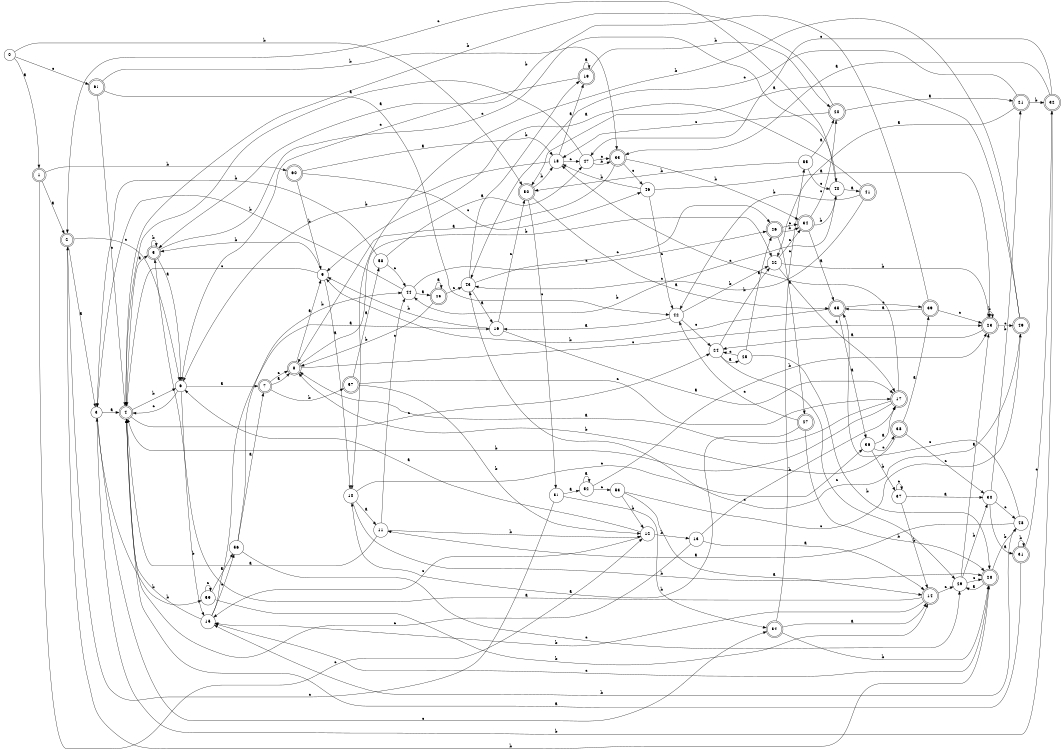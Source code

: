 digraph n50_9 {
__start0 [label="" shape="none"];

rankdir=LR;
size="8,5";

s0 [style="filled", color="black", fillcolor="white" shape="circle", label="0"];
s1 [style="rounded,filled", color="black", fillcolor="white" shape="doublecircle", label="1"];
s2 [style="rounded,filled", color="black", fillcolor="white" shape="doublecircle", label="2"];
s3 [style="filled", color="black", fillcolor="white" shape="circle", label="3"];
s4 [style="rounded,filled", color="black", fillcolor="white" shape="doublecircle", label="4"];
s5 [style="rounded,filled", color="black", fillcolor="white" shape="doublecircle", label="5"];
s6 [style="filled", color="black", fillcolor="white" shape="circle", label="6"];
s7 [style="rounded,filled", color="black", fillcolor="white" shape="doublecircle", label="7"];
s8 [style="rounded,filled", color="black", fillcolor="white" shape="doublecircle", label="8"];
s9 [style="filled", color="black", fillcolor="white" shape="circle", label="9"];
s10 [style="filled", color="black", fillcolor="white" shape="circle", label="10"];
s11 [style="filled", color="black", fillcolor="white" shape="circle", label="11"];
s12 [style="filled", color="black", fillcolor="white" shape="circle", label="12"];
s13 [style="filled", color="black", fillcolor="white" shape="circle", label="13"];
s14 [style="rounded,filled", color="black", fillcolor="white" shape="doublecircle", label="14"];
s15 [style="filled", color="black", fillcolor="white" shape="circle", label="15"];
s16 [style="filled", color="black", fillcolor="white" shape="circle", label="16"];
s17 [style="rounded,filled", color="black", fillcolor="white" shape="doublecircle", label="17"];
s18 [style="filled", color="black", fillcolor="white" shape="circle", label="18"];
s19 [style="rounded,filled", color="black", fillcolor="white" shape="doublecircle", label="19"];
s20 [style="rounded,filled", color="black", fillcolor="white" shape="doublecircle", label="20"];
s21 [style="rounded,filled", color="black", fillcolor="white" shape="doublecircle", label="21"];
s22 [style="filled", color="black", fillcolor="white" shape="circle", label="22"];
s23 [style="rounded,filled", color="black", fillcolor="white" shape="doublecircle", label="23"];
s24 [style="filled", color="black", fillcolor="white" shape="circle", label="24"];
s25 [style="filled", color="black", fillcolor="white" shape="circle", label="25"];
s26 [style="rounded,filled", color="black", fillcolor="white" shape="doublecircle", label="26"];
s27 [style="rounded,filled", color="black", fillcolor="white" shape="doublecircle", label="27"];
s28 [style="rounded,filled", color="black", fillcolor="white" shape="doublecircle", label="28"];
s29 [style="filled", color="black", fillcolor="white" shape="circle", label="29"];
s30 [style="filled", color="black", fillcolor="white" shape="circle", label="30"];
s31 [style="rounded,filled", color="black", fillcolor="white" shape="doublecircle", label="31"];
s32 [style="rounded,filled", color="black", fillcolor="white" shape="doublecircle", label="32"];
s33 [style="rounded,filled", color="black", fillcolor="white" shape="doublecircle", label="33"];
s34 [style="rounded,filled", color="black", fillcolor="white" shape="doublecircle", label="34"];
s35 [style="rounded,filled", color="black", fillcolor="white" shape="doublecircle", label="35"];
s36 [style="filled", color="black", fillcolor="white" shape="circle", label="36"];
s37 [style="filled", color="black", fillcolor="white" shape="circle", label="37"];
s38 [style="rounded,filled", color="black", fillcolor="white" shape="doublecircle", label="38"];
s39 [style="rounded,filled", color="black", fillcolor="white" shape="doublecircle", label="39"];
s40 [style="filled", color="black", fillcolor="white" shape="circle", label="40"];
s41 [style="rounded,filled", color="black", fillcolor="white" shape="doublecircle", label="41"];
s42 [style="filled", color="black", fillcolor="white" shape="circle", label="42"];
s43 [style="filled", color="black", fillcolor="white" shape="circle", label="43"];
s44 [style="filled", color="black", fillcolor="white" shape="circle", label="44"];
s45 [style="rounded,filled", color="black", fillcolor="white" shape="doublecircle", label="45"];
s46 [style="filled", color="black", fillcolor="white" shape="circle", label="46"];
s47 [style="filled", color="black", fillcolor="white" shape="circle", label="47"];
s48 [style="filled", color="black", fillcolor="white" shape="circle", label="48"];
s49 [style="rounded,filled", color="black", fillcolor="white" shape="doublecircle", label="49"];
s50 [style="rounded,filled", color="black", fillcolor="white" shape="doublecircle", label="50"];
s51 [style="filled", color="black", fillcolor="white" shape="circle", label="51"];
s52 [style="filled", color="black", fillcolor="white" shape="circle", label="52"];
s53 [style="filled", color="black", fillcolor="white" shape="circle", label="53"];
s54 [style="rounded,filled", color="black", fillcolor="white" shape="doublecircle", label="54"];
s55 [style="filled", color="black", fillcolor="white" shape="circle", label="55"];
s56 [style="filled", color="black", fillcolor="white" shape="circle", label="56"];
s57 [style="rounded,filled", color="black", fillcolor="white" shape="doublecircle", label="57"];
s58 [style="filled", color="black", fillcolor="white" shape="circle", label="58"];
s59 [style="filled", color="black", fillcolor="white" shape="circle", label="59"];
s60 [style="rounded,filled", color="black", fillcolor="white" shape="doublecircle", label="60"];
s61 [style="rounded,filled", color="black", fillcolor="white" shape="doublecircle", label="61"];
s0 -> s1 [label="a"];
s0 -> s50 [label="b"];
s0 -> s61 [label="c"];
s1 -> s2 [label="a"];
s1 -> s60 [label="b"];
s1 -> s12 [label="c"];
s2 -> s3 [label="a"];
s2 -> s28 [label="b"];
s2 -> s6 [label="c"];
s3 -> s4 [label="a"];
s3 -> s59 [label="b"];
s3 -> s54 [label="c"];
s4 -> s5 [label="a"];
s4 -> s6 [label="b"];
s4 -> s24 [label="c"];
s5 -> s6 [label="a"];
s5 -> s5 [label="b"];
s5 -> s40 [label="c"];
s6 -> s7 [label="a"];
s6 -> s15 [label="b"];
s6 -> s4 [label="c"];
s7 -> s8 [label="a"];
s7 -> s57 [label="b"];
s7 -> s8 [label="c"];
s8 -> s9 [label="a"];
s8 -> s22 [label="b"];
s8 -> s23 [label="c"];
s9 -> s10 [label="a"];
s9 -> s5 [label="b"];
s9 -> s4 [label="c"];
s10 -> s11 [label="a"];
s10 -> s28 [label="b"];
s10 -> s36 [label="c"];
s11 -> s4 [label="a"];
s11 -> s12 [label="b"];
s11 -> s44 [label="c"];
s12 -> s6 [label="a"];
s12 -> s13 [label="b"];
s12 -> s15 [label="c"];
s13 -> s14 [label="a"];
s13 -> s17 [label="b"];
s13 -> s4 [label="c"];
s14 -> s5 [label="a"];
s14 -> s15 [label="b"];
s14 -> s29 [label="c"];
s15 -> s16 [label="a"];
s15 -> s4 [label="b"];
s15 -> s56 [label="c"];
s16 -> s17 [label="a"];
s16 -> s9 [label="b"];
s16 -> s50 [label="c"];
s17 -> s8 [label="a"];
s17 -> s4 [label="b"];
s17 -> s18 [label="c"];
s18 -> s19 [label="a"];
s18 -> s6 [label="b"];
s18 -> s47 [label="c"];
s19 -> s19 [label="a"];
s19 -> s20 [label="b"];
s19 -> s6 [label="c"];
s20 -> s21 [label="a"];
s20 -> s4 [label="b"];
s20 -> s18 [label="c"];
s21 -> s22 [label="a"];
s21 -> s32 [label="b"];
s21 -> s43 [label="c"];
s22 -> s17 [label="a"];
s22 -> s23 [label="b"];
s22 -> s34 [label="c"];
s23 -> s24 [label="a"];
s23 -> s23 [label="b"];
s23 -> s49 [label="c"];
s24 -> s25 [label="a"];
s24 -> s22 [label="b"];
s24 -> s29 [label="c"];
s25 -> s26 [label="a"];
s25 -> s28 [label="b"];
s25 -> s24 [label="c"];
s26 -> s27 [label="a"];
s26 -> s34 [label="b"];
s26 -> s34 [label="c"];
s27 -> s10 [label="a"];
s27 -> s28 [label="b"];
s27 -> s42 [label="c"];
s28 -> s29 [label="a"];
s28 -> s48 [label="b"];
s28 -> s15 [label="c"];
s29 -> s23 [label="a"];
s29 -> s30 [label="b"];
s29 -> s28 [label="c"];
s30 -> s31 [label="a"];
s30 -> s21 [label="b"];
s30 -> s48 [label="c"];
s31 -> s4 [label="a"];
s31 -> s31 [label="b"];
s31 -> s32 [label="c"];
s32 -> s33 [label="a"];
s32 -> s3 [label="b"];
s32 -> s47 [label="c"];
s33 -> s8 [label="a"];
s33 -> s34 [label="b"];
s33 -> s46 [label="c"];
s34 -> s35 [label="a"];
s34 -> s40 [label="b"];
s34 -> s20 [label="c"];
s35 -> s36 [label="a"];
s35 -> s9 [label="b"];
s35 -> s39 [label="c"];
s36 -> s17 [label="a"];
s36 -> s37 [label="b"];
s36 -> s38 [label="c"];
s37 -> s30 [label="a"];
s37 -> s14 [label="b"];
s37 -> s37 [label="c"];
s38 -> s39 [label="a"];
s38 -> s8 [label="b"];
s38 -> s30 [label="c"];
s39 -> s35 [label="a"];
s39 -> s5 [label="b"];
s39 -> s23 [label="c"];
s40 -> s41 [label="a"];
s40 -> s44 [label="b"];
s40 -> s2 [label="c"];
s41 -> s9 [label="a"];
s41 -> s42 [label="b"];
s41 -> s43 [label="c"];
s42 -> s16 [label="a"];
s42 -> s22 [label="b"];
s42 -> s24 [label="c"];
s43 -> s16 [label="a"];
s43 -> s19 [label="b"];
s43 -> s26 [label="c"];
s44 -> s45 [label="a"];
s44 -> s3 [label="b"];
s44 -> s26 [label="c"];
s45 -> s45 [label="a"];
s45 -> s8 [label="b"];
s45 -> s43 [label="c"];
s46 -> s23 [label="a"];
s46 -> s18 [label="b"];
s46 -> s42 [label="c"];
s47 -> s4 [label="a"];
s47 -> s33 [label="b"];
s47 -> s33 [label="c"];
s48 -> s11 [label="a"];
s48 -> s15 [label="b"];
s48 -> s35 [label="c"];
s49 -> s50 [label="a"];
s49 -> s10 [label="b"];
s49 -> s43 [label="c"];
s50 -> s35 [label="a"];
s50 -> s18 [label="b"];
s50 -> s51 [label="c"];
s51 -> s52 [label="a"];
s51 -> s54 [label="b"];
s51 -> s2 [label="c"];
s52 -> s52 [label="a"];
s52 -> s23 [label="b"];
s52 -> s53 [label="c"];
s53 -> s14 [label="a"];
s53 -> s12 [label="b"];
s53 -> s49 [label="c"];
s54 -> s14 [label="a"];
s54 -> s28 [label="b"];
s54 -> s55 [label="c"];
s55 -> s20 [label="a"];
s55 -> s50 [label="b"];
s55 -> s40 [label="c"];
s56 -> s7 [label="a"];
s56 -> s44 [label="b"];
s56 -> s29 [label="c"];
s57 -> s58 [label="a"];
s57 -> s12 [label="b"];
s57 -> s17 [label="c"];
s58 -> s47 [label="a"];
s58 -> s3 [label="b"];
s58 -> s44 [label="c"];
s59 -> s56 [label="a"];
s59 -> s14 [label="b"];
s59 -> s59 [label="c"];
s60 -> s18 [label="a"];
s60 -> s9 [label="b"];
s60 -> s46 [label="c"];
s61 -> s42 [label="a"];
s61 -> s33 [label="b"];
s61 -> s4 [label="c"];

}